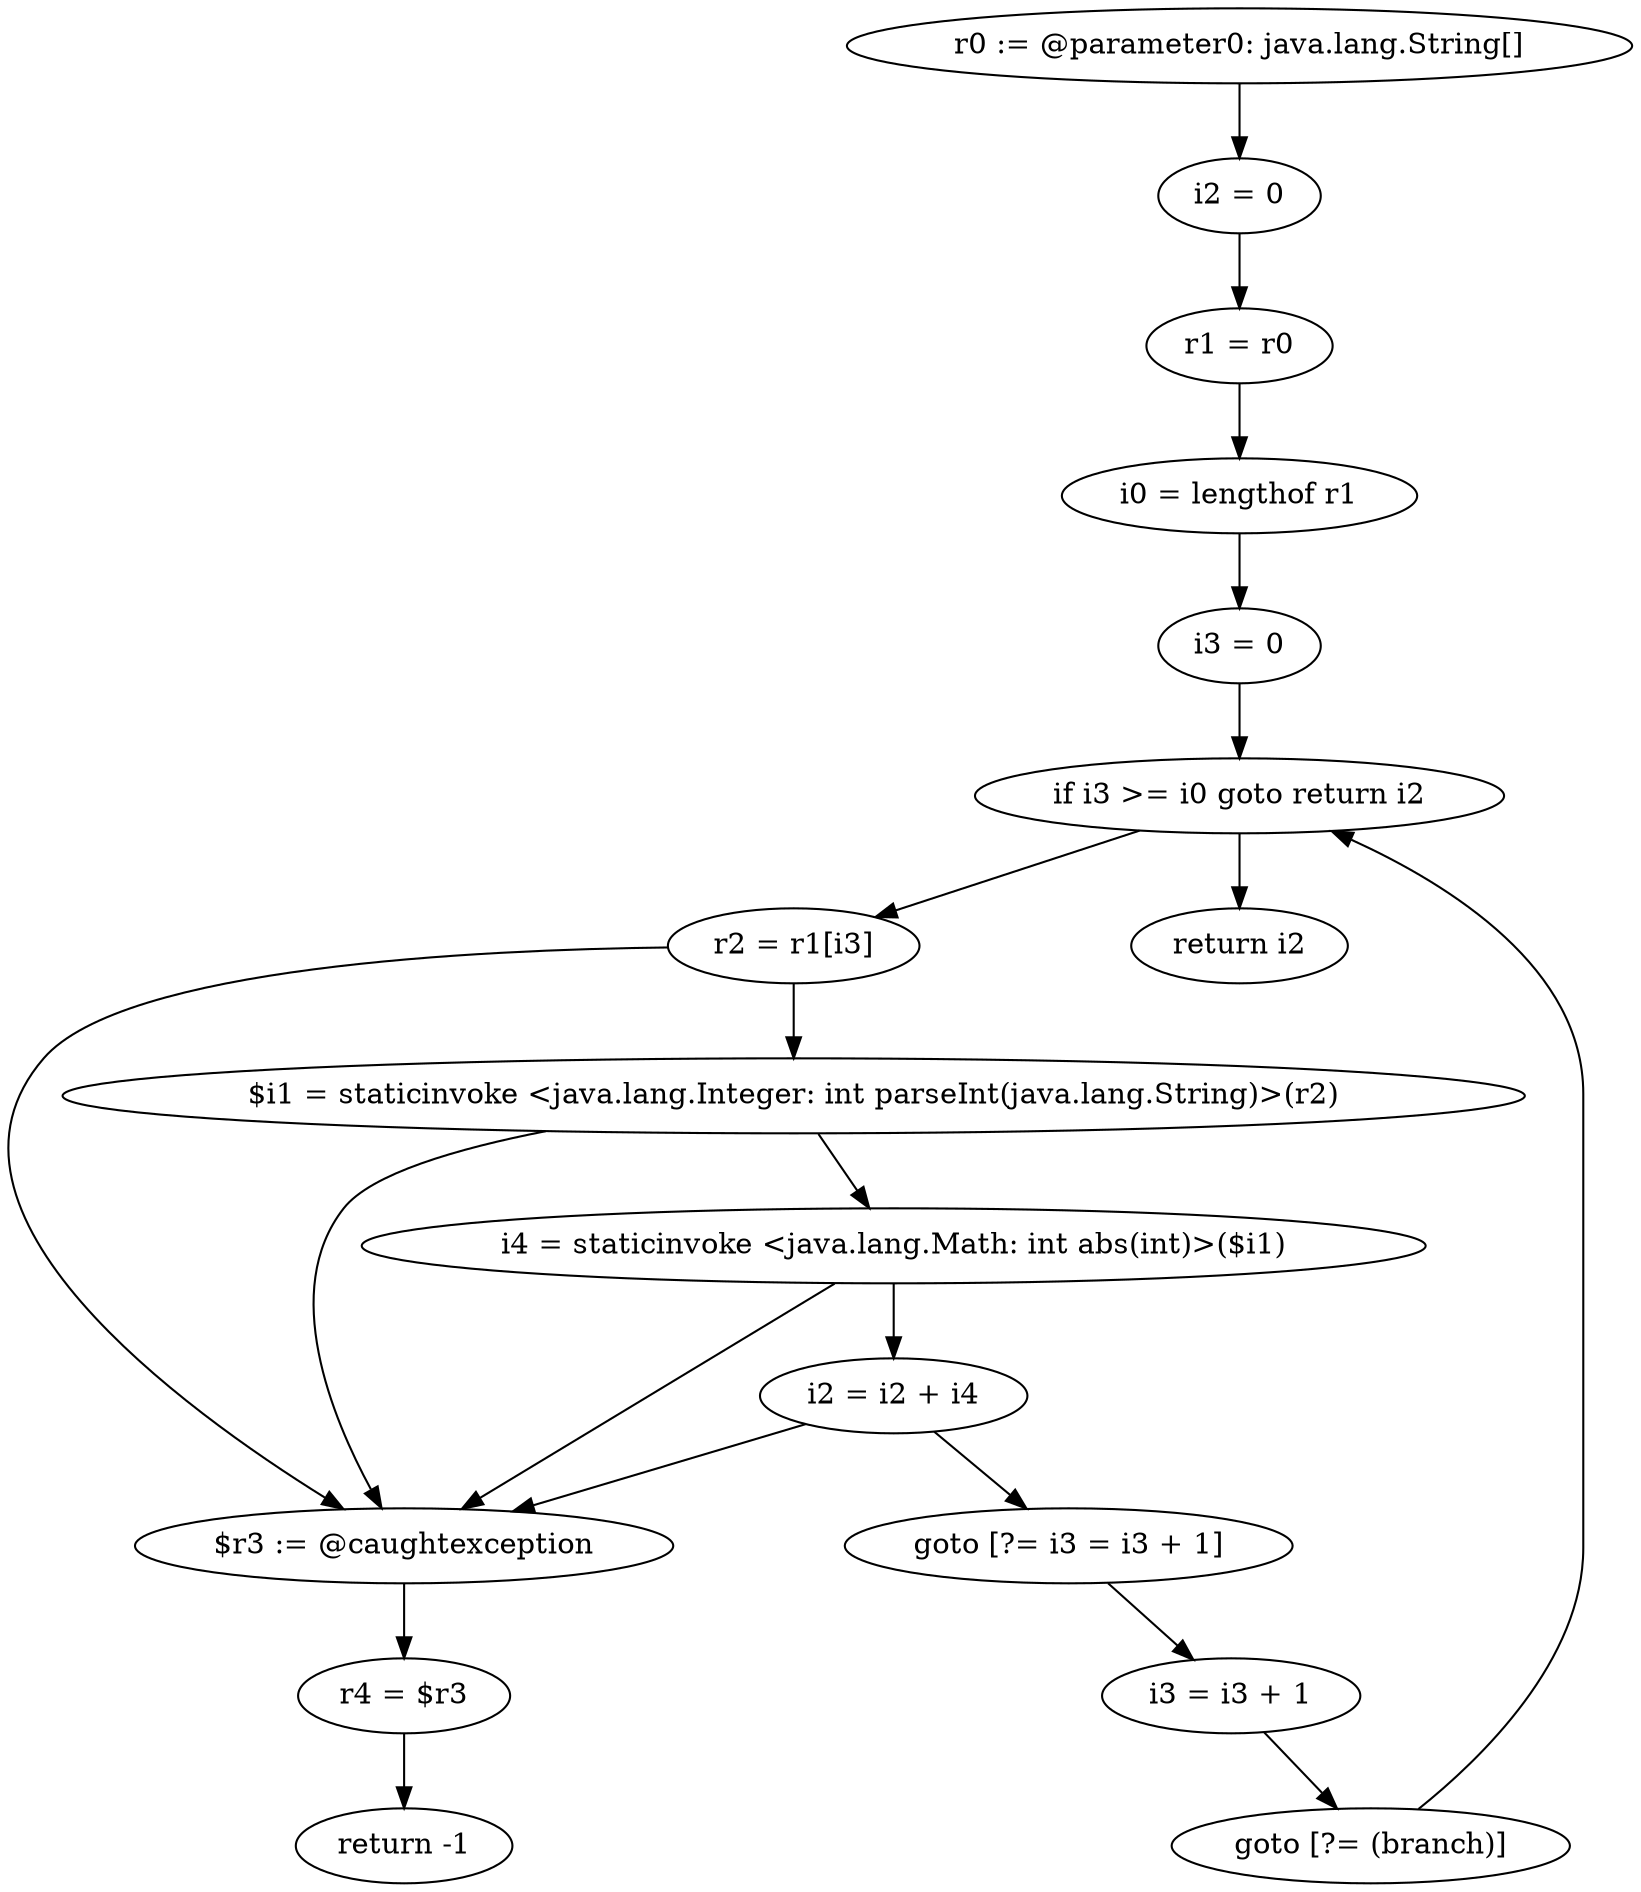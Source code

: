 digraph "unitGraph" {
    "r0 := @parameter0: java.lang.String[]"
    "i2 = 0"
    "r1 = r0"
    "i0 = lengthof r1"
    "i3 = 0"
    "if i3 >= i0 goto return i2"
    "r2 = r1[i3]"
    "$i1 = staticinvoke <java.lang.Integer: int parseInt(java.lang.String)>(r2)"
    "i4 = staticinvoke <java.lang.Math: int abs(int)>($i1)"
    "i2 = i2 + i4"
    "goto [?= i3 = i3 + 1]"
    "$r3 := @caughtexception"
    "r4 = $r3"
    "return -1"
    "i3 = i3 + 1"
    "goto [?= (branch)]"
    "return i2"
    "r0 := @parameter0: java.lang.String[]"->"i2 = 0";
    "i2 = 0"->"r1 = r0";
    "r1 = r0"->"i0 = lengthof r1";
    "i0 = lengthof r1"->"i3 = 0";
    "i3 = 0"->"if i3 >= i0 goto return i2";
    "if i3 >= i0 goto return i2"->"r2 = r1[i3]";
    "if i3 >= i0 goto return i2"->"return i2";
    "r2 = r1[i3]"->"$i1 = staticinvoke <java.lang.Integer: int parseInt(java.lang.String)>(r2)";
    "r2 = r1[i3]"->"$r3 := @caughtexception";
    "$i1 = staticinvoke <java.lang.Integer: int parseInt(java.lang.String)>(r2)"->"i4 = staticinvoke <java.lang.Math: int abs(int)>($i1)";
    "$i1 = staticinvoke <java.lang.Integer: int parseInt(java.lang.String)>(r2)"->"$r3 := @caughtexception";
    "i4 = staticinvoke <java.lang.Math: int abs(int)>($i1)"->"i2 = i2 + i4";
    "i4 = staticinvoke <java.lang.Math: int abs(int)>($i1)"->"$r3 := @caughtexception";
    "i2 = i2 + i4"->"goto [?= i3 = i3 + 1]";
    "i2 = i2 + i4"->"$r3 := @caughtexception";
    "goto [?= i3 = i3 + 1]"->"i3 = i3 + 1";
    "$r3 := @caughtexception"->"r4 = $r3";
    "r4 = $r3"->"return -1";
    "i3 = i3 + 1"->"goto [?= (branch)]";
    "goto [?= (branch)]"->"if i3 >= i0 goto return i2";
}
